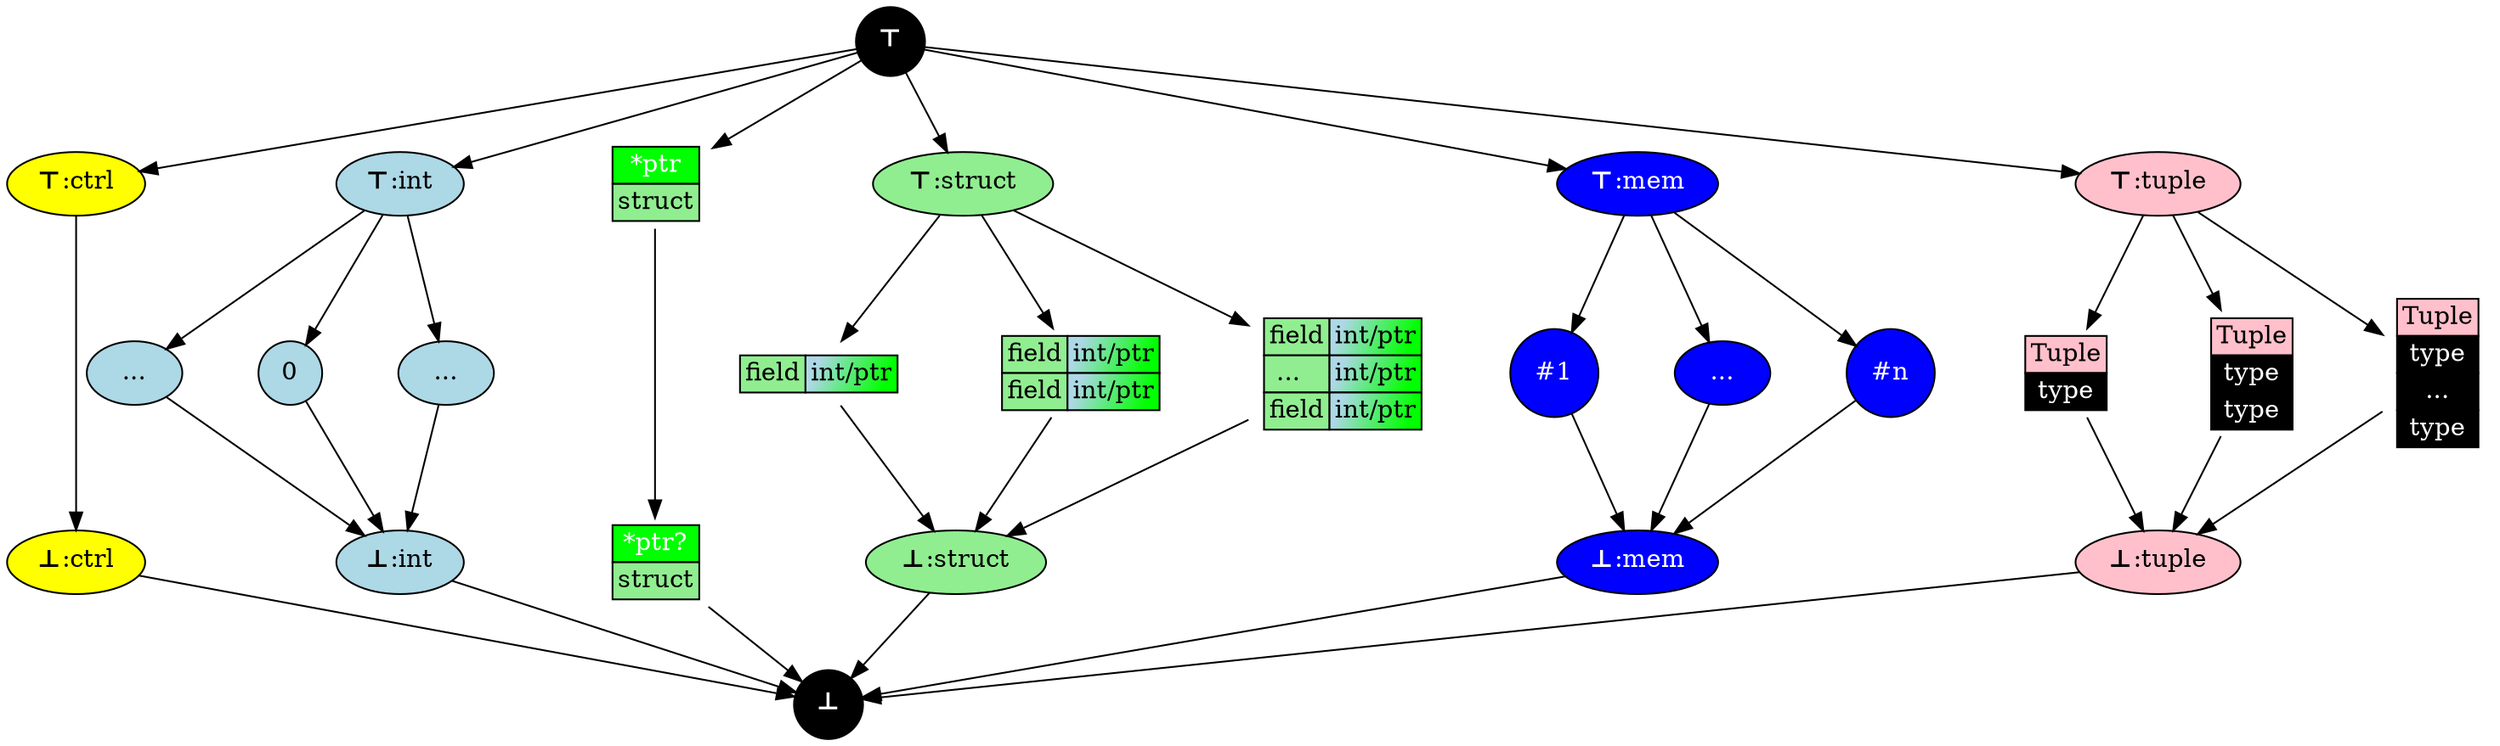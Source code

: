 digraph Lattice {
    compound = true;
    // Define nodes
    splines=false;
    node [shape=circle, style=filled];
    nodesep=0.6;

    TOP [label=<<B>⊤</B >>, fillcolor=black, fontcolor=white];
    BOT [label=<<B>⊥</B>>, fillcolor=black, fontcolor=white];

    // ----------------------
    // Control
    XCTRL [label=<<B>⊤</B >:ctrl>, fillcolor=yellow, shape=oval];
    CTRL  [label=<<B>⊥</B>:ctrl>, fillcolor=yellow, shape=oval];

    TOP   -> XCTRL;
    XCTRL -> CTRL;
    CTRL  -> BOT;

    // ----------------------
    // Integers
    INT_TOP [label=<<B>⊤</B >:int>, fillcolor=lightblue, shape=oval];
    INT_BOT [label=<<B>⊥</B>:int>, fillcolor=lightblue, shape=oval];

    INT_MINDOTS [label="...", fillcolor=lightblue, shape=oval];
    INT_ZERO    [label="0"  , fillcolor=lightblue];
    INT_MAXDOTS [label="...", fillcolor=lightblue, shape=oval];

    TOP         -> INT_TOP;
    INT_TOP     -> INT_MINDOTS;
    INT_TOP     -> INT_ZERO;
    INT_TOP     -> INT_MAXDOTS;
    INT_MINDOTS -> INT_BOT;
    INT_ZERO    -> INT_BOT;
    INT_MAXDOTS -> INT_BOT;
    INT_BOT     -> BOT;

    INT_MINDOTS -> INT_ZERO -> INT_MAXDOTS [style=invis];

    // ----------------------
    // Pointers, just a boolean nil/not and a struct
    PTR  [shape=none, fillcolor=none, label=<
      <TABLE BORDER="0" CELLBORDER="1" CELLSPACING="0">
        <TR><TD BGCOLOR="green"><FONT color="white">*ptr</FONT></TD></TR>
        <TR><TD BGCOLOR="lightgreen">struct</TD></TR>
      </TABLE>
    >];
    PTR0  [shape=none, fillcolor=none, label=<
      <TABLE BORDER="0" CELLBORDER="1" CELLSPACING="0">
        <TR><TD BGCOLOR="green"><FONT color="white">*ptr?</FONT></TD></TR>
        <TR><TD BGCOLOR="lightgreen">struct</TD></TR>
      </TABLE>
    >];
    
    TOP  -> PTR;
    PTR  -> PTR0;
    PTR0 -> BOT;

    // ----------------------
    // Structs
    STRUCT_TOP    [label=<<B>⊤</B >:struct>, fillcolor=lightgreen, shape=oval];
    STRUCT_BOT    [label=<<B>⊥</B>:struct>, fillcolor=lightgreen, shape=oval];

    STRUCT_S1  [shape=none, fillcolor=none, label=<
      <TABLE BORDER="0" CELLBORDER="1" CELLSPACING="0">
        <TR><TD BGCOLOR="lightgreen">field</TD><TD BGCOLOR="lightblue:green" gradientangle="315">int/ptr</TD></TR>
      </TABLE>
    >];
    STRUCT_S2  [shape=none, fillcolor=none, label=<
      <TABLE BORDER="0" CELLBORDER="1" CELLSPACING="0">
        <TR><TD BGCOLOR="lightgreen">field</TD><TD BGCOLOR="lightblue:green" gradientangle="315">int/ptr</TD></TR>
        <TR><TD BGCOLOR="lightgreen">field</TD><TD BGCOLOR="lightblue:green" gradientangle="315">int/ptr</TD></TR>
      </TABLE>
    >];
    STRUCT_SN  [shape=none, fillcolor=none, label=<
      <TABLE BORDER="0" CELLBORDER="1" CELLSPACING="0">
        <TR><TD BGCOLOR="lightgreen">field</TD><TD BGCOLOR="lightblue:green" gradientangle="315">int/ptr</TD></TR>
        <TR><TD BGCOLOR="lightgreen">...  </TD><TD BGCOLOR="lightblue:green" gradientangle="315">int/ptr</TD></TR>
        <TR><TD BGCOLOR="lightgreen">field</TD><TD BGCOLOR="lightblue:green" gradientangle="315">int/ptr</TD></TR>
      </TABLE>
    >];


    TOP          -> STRUCT_TOP;
    STRUCT_TOP   -> STRUCT_S1;
    STRUCT_TOP   -> STRUCT_S2;
    STRUCT_TOP   -> STRUCT_SN;
    STRUCT_S1    -> STRUCT_BOT;
    STRUCT_S2    -> STRUCT_BOT;
    STRUCT_SN    -> STRUCT_BOT;
    STRUCT_BOT   -> BOT;

    STRUCT_S1 -> STRUCT_S2 -> STRUCT_SN [style=invis];

    // ----------------------
    // Memory
    MEM_TOP       [label=<<B>⊤</B >:mem>, fillcolor=blue, fontcolor=white, shape=oval];
    MEM_BOT       [label=<<B>⊥</B>:mem>, fillcolor=blue, fontcolor=white, shape=oval];
    MEM_ALIAS1    [label="#1"     , fillcolor=blue, fontcolor=white];
    MEM_ALIASDOTS [label="..."    , fillcolor=blue, fontcolor=white, shape=oval];
    MEM_ALIASN    [label="#n"     , fillcolor=blue, fontcolor=white];

    TOP          -> MEM_TOP;
    MEM_TOP      -> MEM_ALIAS1;
    MEM_TOP      -> MEM_ALIASDOTS;
    MEM_TOP      -> MEM_ALIASN;
    MEM_ALIAS1   -> MEM_BOT;
    MEM_ALIASDOTS -> MEM_BOT;
    MEM_ALIASN    -> MEM_BOT;
    MEM_BOT       -> BOT;

    MEM_ALIAS1 -> MEM_ALIASDOTS -> MEM_ALIASN [style=invis];

    // ----------------------
    // Tuples

    TUPLE_TOP [label=<<B>⊤</B >:tuple>, fillcolor=pink, shape=oval];
    TUPLE_BOT [label=<<B>⊥</B>:tuple>, fillcolor=pink, shape=oval];

    TUPLE1 [shape=none, fillcolor=none, label=<
      <TABLE BORDER="0" CELLBORDER="1" CELLSPACING="0">
        <TH><TD BGCOLOR="pink">Tuple</TD></TH>
        <TR><TD BGCOLOR="black" ><FONT color="white">type</FONT></TD></TR>
      </TABLE>
    >];
    TUPLE2 [shape=none, fillcolor=none, label=<
      <TABLE BORDER="0" CELLBORDER="1" CELLSPACING="0">
        <TH><TD BGCOLOR="pink">Tuple</TD></TH>
        <TR><TD BGCOLOR="black" ><FONT color="white">type</FONT></TD></TR>
        <TR><TD BGCOLOR="black" ><FONT color="white">type</FONT></TD></TR>
      </TABLE>
    >];
    TUPLEN [shape=none, fillcolor=none, label=<
      <TABLE BORDER="0" CELLBORDER="1" CELLSPACING="0">
        <TH><TD BGCOLOR="pink">Tuple</TD></TH>
        <TR><TD BGCOLOR="black" ><FONT color="white">type</FONT></TD></TR>
        <TR><TD BGCOLOR="black" ><FONT color="white">...</FONT></TD></TR>
        <TR><TD BGCOLOR="black" ><FONT color="white">type</FONT></TD></TR>
      </TABLE>
    >];


    TOP -> TUPLE_TOP;
    TUPLE_TOP -> TUPLE1;
    TUPLE_TOP -> TUPLE2;
    TUPLE_TOP -> TUPLEN;
    TUPLE1 -> TUPLE_BOT;
    TUPLE2 -> TUPLE_BOT;
    TUPLEN -> TUPLE_BOT;
    TUPLE_BOT -> BOT;

    // ----------------------
    // Additional customization
    {rank=same; TOP;}
    {rank=same; INT_TOP; XCTRL; STRUCT_TOP; MEM_TOP; TUPLE_TOP}
    {rank=same; INT_MINDOTS; INT_ZERO; INT_MAXDOTS;
                STRUCT_S1; STRUCT_S2; STRUCT_SN;
                MEM_ALIAS1; MEM_ALIASDOTS; MEM_ALIASN;}
    {rank=same; INT_BOT; CTRL; STRUCT_BOT; MEM_BOT; TUPLE_BOT}
    {rank=same; BOT;}
}
